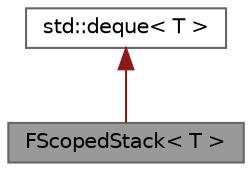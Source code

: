 digraph "FScopedStack&lt; T &gt;"
{
 // INTERACTIVE_SVG=YES
 // LATEX_PDF_SIZE
  bgcolor="transparent";
  edge [fontname=Helvetica,fontsize=10,labelfontname=Helvetica,labelfontsize=10];
  node [fontname=Helvetica,fontsize=10,shape=box,height=0.2,width=0.4];
  Node1 [id="Node000001",label="FScopedStack\< T \>",height=0.2,width=0.4,color="gray40", fillcolor="grey60", style="filled", fontcolor="black",tooltip="A stack to keep track of nested scopes."];
  Node2 -> Node1 [id="edge1_Node000001_Node000002",dir="back",color="firebrick4",style="solid",tooltip=" "];
  Node2 [id="Node000002",label="std::deque\< T \>",height=0.2,width=0.4,color="gray40", fillcolor="white", style="filled",tooltip=" "];
}
